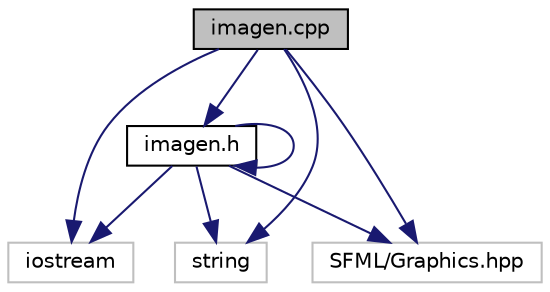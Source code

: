 digraph "imagen.cpp"
{
 // LATEX_PDF_SIZE
  edge [fontname="Helvetica",fontsize="10",labelfontname="Helvetica",labelfontsize="10"];
  node [fontname="Helvetica",fontsize="10",shape=record];
  Node1 [label="imagen.cpp",height=0.2,width=0.4,color="black", fillcolor="grey75", style="filled", fontcolor="black",tooltip="Clase para el manejo de la imagen del segundo juego."];
  Node1 -> Node2 [color="midnightblue",fontsize="10",style="solid"];
  Node2 [label="imagen.h",height=0.2,width=0.4,color="black", fillcolor="white", style="filled",URL="$imagen_8h_source.html",tooltip=" "];
  Node2 -> Node3 [color="midnightblue",fontsize="10",style="solid"];
  Node3 [label="iostream",height=0.2,width=0.4,color="grey75", fillcolor="white", style="filled",tooltip=" "];
  Node2 -> Node4 [color="midnightblue",fontsize="10",style="solid"];
  Node4 [label="string",height=0.2,width=0.4,color="grey75", fillcolor="white", style="filled",tooltip=" "];
  Node2 -> Node5 [color="midnightblue",fontsize="10",style="solid"];
  Node5 [label="SFML/Graphics.hpp",height=0.2,width=0.4,color="grey75", fillcolor="white", style="filled",tooltip=" "];
  Node2 -> Node2 [color="midnightblue",fontsize="10",style="solid"];
  Node1 -> Node3 [color="midnightblue",fontsize="10",style="solid"];
  Node1 -> Node4 [color="midnightblue",fontsize="10",style="solid"];
  Node1 -> Node5 [color="midnightblue",fontsize="10",style="solid"];
}
